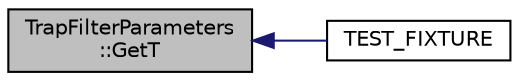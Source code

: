 digraph "TrapFilterParameters::GetT"
{
  edge [fontname="Helvetica",fontsize="10",labelfontname="Helvetica",labelfontsize="10"];
  node [fontname="Helvetica",fontsize="10",shape=record];
  rankdir="LR";
  Node1 [label="TrapFilterParameters\l::GetT",height=0.2,width=0.4,color="black", fillcolor="grey75", style="filled", fontcolor="black"];
  Node1 -> Node2 [dir="back",color="midnightblue",fontsize="10",style="solid",fontname="Helvetica"];
  Node2 [label="TEST_FIXTURE",height=0.2,width=0.4,color="black", fillcolor="white", style="filled",URL="$d0/d21/unittest-_channel_configuration_8cpp.html#a4ff3c25b58179c423496defa74b04ed9",tooltip="Testing the set/get for the Energy Filter Parameters. "];
}
